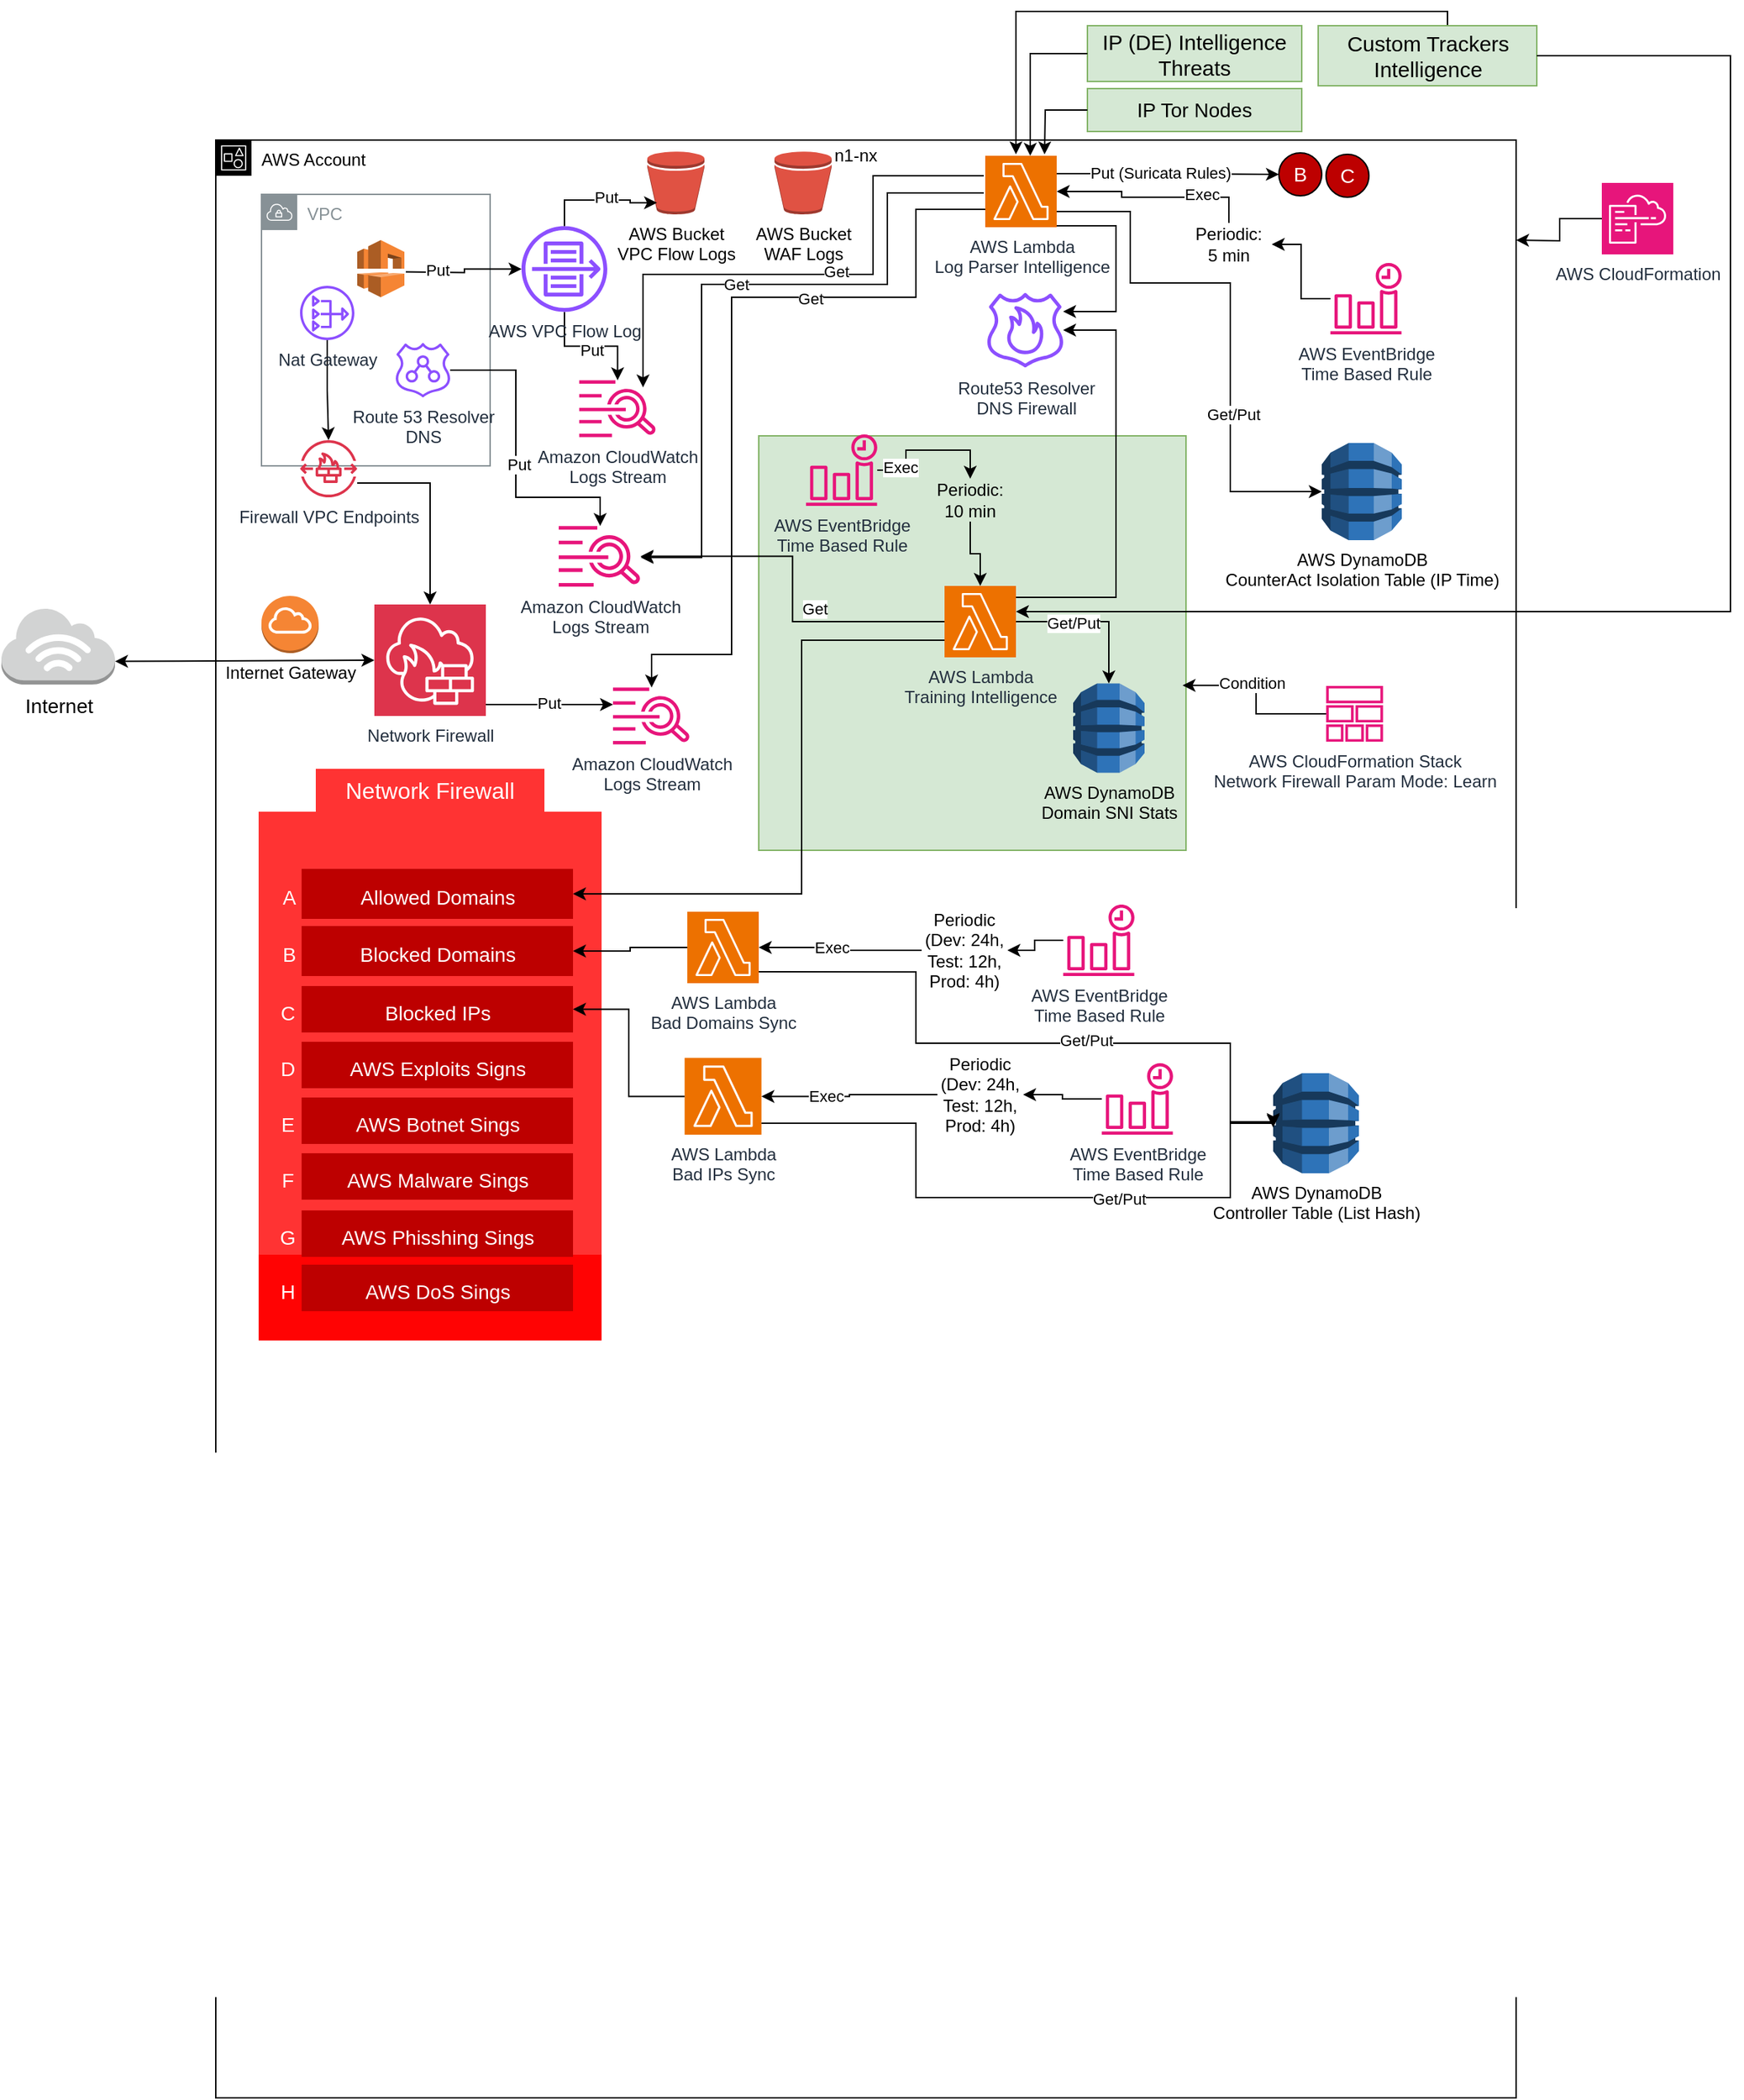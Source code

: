 <mxfile version="24.7.8">
  <diagram name="Page-1" id="6HQD0OLSuWzWYe-IWJHc">
    <mxGraphModel dx="2556" dy="2161" grid="1" gridSize="10" guides="1" tooltips="1" connect="1" arrows="1" fold="1" page="1" pageScale="1" pageWidth="827" pageHeight="1169" math="0" shadow="0">
      <root>
        <mxCell id="0" />
        <mxCell id="1" parent="0" />
        <mxCell id="Di92XDcg8B_xXchHNWxq-2" value="AWS Account" style="points=[[0,0],[0.25,0],[0.5,0],[0.75,0],[1,0],[1,0.25],[1,0.5],[1,0.75],[1,1],[0.75,1],[0.5,1],[0.25,1],[0,1],[0,0.75],[0,0.5],[0,0.25]];outlineConnect=0;html=1;whiteSpace=wrap;fontSize=12;fontStyle=0;container=1;pointerEvents=0;collapsible=0;recursiveResize=0;shape=mxgraph.aws4.group;grIcon=mxgraph.aws4.group_account;verticalAlign=top;align=left;spacingLeft=30;dashed=0;" parent="1" vertex="1">
          <mxGeometry x="190" y="-1021" width="910" height="1370" as="geometry" />
        </mxCell>
        <mxCell id="4gzgv2HzsN2DhYHuNUWu-76" value="" style="group" parent="Di92XDcg8B_xXchHNWxq-2" vertex="1" connectable="0">
          <mxGeometry x="30" y="440" width="240" height="400" as="geometry" />
        </mxCell>
        <mxCell id="Di92XDcg8B_xXchHNWxq-23" value="" style="group" parent="4gzgv2HzsN2DhYHuNUWu-76" vertex="1" connectable="0">
          <mxGeometry width="240" height="350" as="geometry" />
        </mxCell>
        <mxCell id="Di92XDcg8B_xXchHNWxq-7" value="" style="whiteSpace=wrap;html=1;direction=south;fillColor=#FF3333;strokeColor=none;movable=0;resizable=0;rotatable=0;deletable=0;editable=0;locked=1;connectable=0;" parent="Di92XDcg8B_xXchHNWxq-23" vertex="1">
          <mxGeometry y="30" width="240" height="320" as="geometry" />
        </mxCell>
        <mxCell id="Di92XDcg8B_xXchHNWxq-9" value="&lt;font style=&quot;font-size: 16px;&quot; color=&quot;#ffffff&quot;&gt;Network Firewall&lt;/font&gt;" style="rounded=0;whiteSpace=wrap;html=1;fillColor=#FF3333;strokeColor=none;" parent="Di92XDcg8B_xXchHNWxq-23" vertex="1">
          <mxGeometry x="40" width="160" height="30" as="geometry" />
        </mxCell>
        <mxCell id="Di92XDcg8B_xXchHNWxq-25" value="" style="group" parent="Di92XDcg8B_xXchHNWxq-23" vertex="1" connectable="0">
          <mxGeometry x="-10" y="110" width="230" height="35" as="geometry" />
        </mxCell>
        <mxCell id="Di92XDcg8B_xXchHNWxq-56" value="" style="group" parent="Di92XDcg8B_xXchHNWxq-25" vertex="1" connectable="0">
          <mxGeometry width="230.0" height="35" as="geometry" />
        </mxCell>
        <mxCell id="Di92XDcg8B_xXchHNWxq-26" value="" style="rounded=0;whiteSpace=wrap;html=1;fillColor=#BD0000;strokeColor=none;" parent="Di92XDcg8B_xXchHNWxq-56" vertex="1">
          <mxGeometry x="40.092" width="189.908" height="35" as="geometry" />
        </mxCell>
        <mxCell id="Di92XDcg8B_xXchHNWxq-27" value="&lt;font color=&quot;#ffffff&quot;&gt;&lt;span style=&quot;font-size: 14px;&quot;&gt;B&lt;/span&gt;&lt;/font&gt;" style="text;html=1;align=center;verticalAlign=middle;whiteSpace=wrap;rounded=0;" parent="Di92XDcg8B_xXchHNWxq-56" vertex="1">
          <mxGeometry y="5" width="63.303" height="30" as="geometry" />
        </mxCell>
        <mxCell id="Di92XDcg8B_xXchHNWxq-28" value="&lt;font color=&quot;#ffffff&quot; style=&quot;font-size: 14px;&quot;&gt;Blocked Domains&lt;/font&gt;" style="text;html=1;align=center;verticalAlign=middle;whiteSpace=wrap;rounded=0;" parent="Di92XDcg8B_xXchHNWxq-56" vertex="1">
          <mxGeometry x="50.642" y="5" width="168.807" height="30" as="geometry" />
        </mxCell>
        <mxCell id="Di92XDcg8B_xXchHNWxq-57" value="" style="group" parent="Di92XDcg8B_xXchHNWxq-23" vertex="1" connectable="0">
          <mxGeometry y="35" width="230.0" height="35" as="geometry" />
        </mxCell>
        <mxCell id="Di92XDcg8B_xXchHNWxq-58" value="" style="rounded=0;whiteSpace=wrap;html=1;fillColor=#BD0000;strokeColor=none;" parent="Di92XDcg8B_xXchHNWxq-57" vertex="1">
          <mxGeometry x="30.092" y="35" width="189.908" height="35" as="geometry" />
        </mxCell>
        <mxCell id="Di92XDcg8B_xXchHNWxq-59" value="&lt;font color=&quot;#ffffff&quot;&gt;&lt;span style=&quot;font-size: 14px;&quot;&gt;A&lt;/span&gt;&lt;/font&gt;" style="text;html=1;align=center;verticalAlign=middle;whiteSpace=wrap;rounded=0;" parent="Di92XDcg8B_xXchHNWxq-57" vertex="1">
          <mxGeometry x="-10" y="40" width="63.303" height="30" as="geometry" />
        </mxCell>
        <mxCell id="Di92XDcg8B_xXchHNWxq-60" value="&lt;font color=&quot;#ffffff&quot; style=&quot;font-size: 14px;&quot;&gt;Allowed Domains&lt;/font&gt;" style="text;html=1;align=center;verticalAlign=middle;whiteSpace=wrap;rounded=0;" parent="Di92XDcg8B_xXchHNWxq-57" vertex="1">
          <mxGeometry x="40.642" y="40" width="168.807" height="30" as="geometry" />
        </mxCell>
        <mxCell id="4gzgv2HzsN2DhYHuNUWu-43" value="" style="rounded=0;whiteSpace=wrap;html=1;strokeColor=none;fillColor=#FF0303;" parent="4gzgv2HzsN2DhYHuNUWu-76" vertex="1">
          <mxGeometry y="340" width="240" height="60" as="geometry" />
        </mxCell>
        <mxCell id="Di92XDcg8B_xXchHNWxq-125" value="" style="rounded=0;whiteSpace=wrap;html=1;fillColor=#d5e8d4;strokeColor=#82b366;" parent="Di92XDcg8B_xXchHNWxq-2" vertex="1">
          <mxGeometry x="380" y="207" width="299" height="290" as="geometry" />
        </mxCell>
        <mxCell id="Di92XDcg8B_xXchHNWxq-99" value="VPC" style="sketch=0;outlineConnect=0;gradientColor=none;html=1;whiteSpace=wrap;fontSize=12;fontStyle=0;shape=mxgraph.aws4.group;grIcon=mxgraph.aws4.group_vpc;strokeColor=#879196;fillColor=none;verticalAlign=top;align=left;spacingLeft=30;fontColor=#879196;dashed=0;" parent="Di92XDcg8B_xXchHNWxq-2" vertex="1">
          <mxGeometry x="32" y="38" width="160" height="190" as="geometry" />
        </mxCell>
        <mxCell id="Di92XDcg8B_xXchHNWxq-1" value="Network Firewall" style="sketch=0;points=[[0,0,0],[0.25,0,0],[0.5,0,0],[0.75,0,0],[1,0,0],[0,1,0],[0.25,1,0],[0.5,1,0],[0.75,1,0],[1,1,0],[0,0.25,0],[0,0.5,0],[0,0.75,0],[1,0.25,0],[1,0.5,0],[1,0.75,0]];outlineConnect=0;fontColor=#232F3E;fillColor=#DD344C;strokeColor=#ffffff;dashed=0;verticalLabelPosition=bottom;verticalAlign=top;align=center;html=1;fontSize=12;fontStyle=0;aspect=fixed;shape=mxgraph.aws4.resourceIcon;resIcon=mxgraph.aws4.network_firewall;" parent="Di92XDcg8B_xXchHNWxq-2" vertex="1">
          <mxGeometry x="111" y="325" width="78" height="78" as="geometry" />
        </mxCell>
        <mxCell id="Di92XDcg8B_xXchHNWxq-3" value="Amazon CloudWatch&lt;br&gt;Logs Stream" style="sketch=0;outlineConnect=0;fontColor=#232F3E;gradientColor=none;fillColor=#E7157B;strokeColor=none;dashed=0;verticalLabelPosition=bottom;verticalAlign=top;align=center;html=1;fontSize=12;fontStyle=0;aspect=fixed;pointerEvents=1;shape=mxgraph.aws4.cloudwatch_logs;" parent="Di92XDcg8B_xXchHNWxq-2" vertex="1">
          <mxGeometry x="278" y="383" width="53.79" height="40" as="geometry" />
        </mxCell>
        <mxCell id="Di92XDcg8B_xXchHNWxq-4" value="" style="endArrow=classic;html=1;rounded=0;exitX=1;exitY=1;exitDx=0;exitDy=0;exitPerimeter=0;" parent="Di92XDcg8B_xXchHNWxq-2" edge="1">
          <mxGeometry width="50" height="50" relative="1" as="geometry">
            <mxPoint x="189" y="395" as="sourcePoint" />
            <mxPoint x="278" y="395" as="targetPoint" />
            <Array as="points" />
          </mxGeometry>
        </mxCell>
        <mxCell id="Di92XDcg8B_xXchHNWxq-97" value="Put" style="edgeLabel;html=1;align=center;verticalAlign=middle;resizable=0;points=[];" parent="Di92XDcg8B_xXchHNWxq-4" vertex="1" connectable="0">
          <mxGeometry x="-0.022" y="1" relative="1" as="geometry">
            <mxPoint as="offset" />
          </mxGeometry>
        </mxCell>
        <mxCell id="Di92XDcg8B_xXchHNWxq-35" style="edgeStyle=orthogonalEdgeStyle;rounded=0;orthogonalLoop=1;jettySize=auto;html=1;entryX=1;entryY=0.5;entryDx=0;entryDy=0;" parent="Di92XDcg8B_xXchHNWxq-2" source="Di92XDcg8B_xXchHNWxq-13" target="Di92XDcg8B_xXchHNWxq-26" edge="1">
          <mxGeometry relative="1" as="geometry" />
        </mxCell>
        <mxCell id="Di92XDcg8B_xXchHNWxq-13" value="AWS Lambda&lt;br&gt;Bad Domains Sync" style="sketch=0;points=[[0,0,0],[0.25,0,0],[0.5,0,0],[0.75,0,0],[1,0,0],[0,1,0],[0.25,1,0],[0.5,1,0],[0.75,1,0],[1,1,0],[0,0.25,0],[0,0.5,0],[0,0.75,0],[1,0.25,0],[1,0.5,0],[1,0.75,0]];outlineConnect=0;fontColor=#232F3E;fillColor=#ED7100;strokeColor=#ffffff;dashed=0;verticalLabelPosition=bottom;verticalAlign=top;align=center;html=1;fontSize=12;fontStyle=0;aspect=fixed;shape=mxgraph.aws4.resourceIcon;resIcon=mxgraph.aws4.lambda;" parent="Di92XDcg8B_xXchHNWxq-2" vertex="1">
          <mxGeometry x="330" y="540" width="50" height="50" as="geometry" />
        </mxCell>
        <mxCell id="Di92XDcg8B_xXchHNWxq-16" style="edgeStyle=orthogonalEdgeStyle;rounded=0;orthogonalLoop=1;jettySize=auto;html=1;" parent="Di92XDcg8B_xXchHNWxq-2" source="4gzgv2HzsN2DhYHuNUWu-49" target="Di92XDcg8B_xXchHNWxq-13" edge="1">
          <mxGeometry relative="1" as="geometry" />
        </mxCell>
        <mxCell id="Di92XDcg8B_xXchHNWxq-94" value="Exec" style="edgeLabel;html=1;align=center;verticalAlign=middle;resizable=0;points=[];" parent="Di92XDcg8B_xXchHNWxq-16" vertex="1" connectable="0">
          <mxGeometry x="0.65" relative="1" as="geometry">
            <mxPoint x="30" as="offset" />
          </mxGeometry>
        </mxCell>
        <mxCell id="Di92XDcg8B_xXchHNWxq-15" value="AWS EventBridge&lt;br&gt;Time Based Rule" style="sketch=0;outlineConnect=0;fontColor=#232F3E;gradientColor=none;fillColor=#E7157B;strokeColor=none;dashed=0;verticalLabelPosition=bottom;verticalAlign=top;align=center;html=1;fontSize=12;fontStyle=0;aspect=fixed;pointerEvents=1;shape=mxgraph.aws4.event_time_based;" parent="Di92XDcg8B_xXchHNWxq-2" vertex="1">
          <mxGeometry x="593" y="535" width="50" height="50" as="geometry" />
        </mxCell>
        <mxCell id="Di92XDcg8B_xXchHNWxq-19" value="AWS Lambda&lt;br&gt;Bad IPs Sync" style="sketch=0;points=[[0,0,0],[0.25,0,0],[0.5,0,0],[0.75,0,0],[1,0,0],[0,1,0],[0.25,1,0],[0.5,1,0],[0.75,1,0],[1,1,0],[0,0.25,0],[0,0.5,0],[0,0.75,0],[1,0.25,0],[1,0.5,0],[1,0.75,0]];outlineConnect=0;fontColor=#232F3E;fillColor=#ED7100;strokeColor=#ffffff;dashed=0;verticalLabelPosition=bottom;verticalAlign=top;align=center;html=1;fontSize=12;fontStyle=0;aspect=fixed;shape=mxgraph.aws4.resourceIcon;resIcon=mxgraph.aws4.lambda;" parent="Di92XDcg8B_xXchHNWxq-2" vertex="1">
          <mxGeometry x="328.13" y="642.26" width="53.75" height="53.75" as="geometry" />
        </mxCell>
        <mxCell id="Di92XDcg8B_xXchHNWxq-20" style="edgeStyle=orthogonalEdgeStyle;rounded=0;orthogonalLoop=1;jettySize=auto;html=1;" parent="Di92XDcg8B_xXchHNWxq-2" source="4gzgv2HzsN2DhYHuNUWu-50" target="Di92XDcg8B_xXchHNWxq-19" edge="1">
          <mxGeometry relative="1" as="geometry" />
        </mxCell>
        <mxCell id="Di92XDcg8B_xXchHNWxq-21" value="AWS EventBridge&lt;br&gt;Time Based&amp;nbsp;&lt;span style=&quot;background-color: initial;&quot;&gt;Rule&lt;/span&gt;" style="sketch=0;outlineConnect=0;fontColor=#232F3E;gradientColor=none;fillColor=#E7157B;strokeColor=none;dashed=0;verticalLabelPosition=bottom;verticalAlign=top;align=center;html=1;fontSize=12;fontStyle=0;aspect=fixed;pointerEvents=1;shape=mxgraph.aws4.event_time_based;" parent="Di92XDcg8B_xXchHNWxq-2" vertex="1">
          <mxGeometry x="620" y="646.01" width="50" height="50" as="geometry" />
        </mxCell>
        <mxCell id="Di92XDcg8B_xXchHNWxq-40" value="Internet Gateway" style="outlineConnect=0;dashed=0;verticalLabelPosition=bottom;verticalAlign=top;align=center;html=1;shape=mxgraph.aws3.internet_gateway;fillColor=#F58534;gradientColor=none;" parent="Di92XDcg8B_xXchHNWxq-2" vertex="1">
          <mxGeometry x="32" y="319" width="40" height="40" as="geometry" />
        </mxCell>
        <mxCell id="Di92XDcg8B_xXchHNWxq-42" value="AWS DynamoDB&lt;br&gt;Domain SNI Stats" style="outlineConnect=0;dashed=0;verticalLabelPosition=bottom;verticalAlign=top;align=center;html=1;shape=mxgraph.aws3.dynamo_db;fillColor=#2E73B8;gradientColor=none;" parent="Di92XDcg8B_xXchHNWxq-2" vertex="1">
          <mxGeometry x="600" y="380.25" width="50" height="62.5" as="geometry" />
        </mxCell>
        <mxCell id="4gzgv2HzsN2DhYHuNUWu-19" style="edgeStyle=orthogonalEdgeStyle;rounded=0;orthogonalLoop=1;jettySize=auto;html=1;" parent="Di92XDcg8B_xXchHNWxq-2" source="Di92XDcg8B_xXchHNWxq-43" target="4gzgv2HzsN2DhYHuNUWu-9" edge="1">
          <mxGeometry relative="1" as="geometry" />
        </mxCell>
        <mxCell id="4gzgv2HzsN2DhYHuNUWu-20" value="Get" style="edgeLabel;html=1;align=center;verticalAlign=middle;resizable=0;points=[];" parent="4gzgv2HzsN2DhYHuNUWu-19" vertex="1" connectable="0">
          <mxGeometry x="0.353" y="-1" relative="1" as="geometry">
            <mxPoint x="38" y="37" as="offset" />
          </mxGeometry>
        </mxCell>
        <mxCell id="4gzgv2HzsN2DhYHuNUWu-48" style="edgeStyle=orthogonalEdgeStyle;rounded=0;orthogonalLoop=1;jettySize=auto;html=1;entryX=1;entryY=0.5;entryDx=0;entryDy=0;" parent="Di92XDcg8B_xXchHNWxq-2" source="Di92XDcg8B_xXchHNWxq-43" target="Di92XDcg8B_xXchHNWxq-58" edge="1">
          <mxGeometry relative="1" as="geometry">
            <Array as="points">
              <mxPoint x="410" y="350" />
              <mxPoint x="410" y="528" />
            </Array>
          </mxGeometry>
        </mxCell>
        <mxCell id="4gzgv2HzsN2DhYHuNUWu-82" style="edgeStyle=orthogonalEdgeStyle;rounded=0;orthogonalLoop=1;jettySize=auto;html=1;" parent="Di92XDcg8B_xXchHNWxq-2" source="Di92XDcg8B_xXchHNWxq-43" target="4gzgv2HzsN2DhYHuNUWu-77" edge="1">
          <mxGeometry relative="1" as="geometry">
            <Array as="points">
              <mxPoint x="630" y="320" />
              <mxPoint x="630" y="133" />
            </Array>
          </mxGeometry>
        </mxCell>
        <mxCell id="Di92XDcg8B_xXchHNWxq-43" value="AWS Lambda&lt;br&gt;Training Intelligence" style="sketch=0;points=[[0,0,0],[0.25,0,0],[0.5,0,0],[0.75,0,0],[1,0,0],[0,1,0],[0.25,1,0],[0.5,1,0],[0.75,1,0],[1,1,0],[0,0.25,0],[0,0.5,0],[0,0.75,0],[1,0.25,0],[1,0.5,0],[1,0.75,0]];outlineConnect=0;fontColor=#232F3E;fillColor=#ED7100;strokeColor=#ffffff;dashed=0;verticalLabelPosition=bottom;verticalAlign=top;align=center;html=1;fontSize=12;fontStyle=0;aspect=fixed;shape=mxgraph.aws4.resourceIcon;resIcon=mxgraph.aws4.lambda;" parent="Di92XDcg8B_xXchHNWxq-2" vertex="1">
          <mxGeometry x="510" y="312" width="50" height="50" as="geometry" />
        </mxCell>
        <mxCell id="Di92XDcg8B_xXchHNWxq-62" value="AWS EventBridge&lt;br&gt;Time Based Rule" style="sketch=0;outlineConnect=0;fontColor=#232F3E;gradientColor=none;fillColor=#E7157B;strokeColor=none;dashed=0;verticalLabelPosition=bottom;verticalAlign=top;align=center;html=1;fontSize=12;fontStyle=0;aspect=fixed;pointerEvents=1;shape=mxgraph.aws4.event_time_based;" parent="Di92XDcg8B_xXchHNWxq-2" vertex="1">
          <mxGeometry x="413" y="206" width="50" height="50" as="geometry" />
        </mxCell>
        <mxCell id="Di92XDcg8B_xXchHNWxq-63" style="edgeStyle=orthogonalEdgeStyle;rounded=0;orthogonalLoop=1;jettySize=auto;html=1;entryX=0.5;entryY=0;entryDx=0;entryDy=0;entryPerimeter=0;" parent="Di92XDcg8B_xXchHNWxq-2" source="Di92XDcg8B_xXchHNWxq-67" target="Di92XDcg8B_xXchHNWxq-43" edge="1">
          <mxGeometry relative="1" as="geometry" />
        </mxCell>
        <mxCell id="Di92XDcg8B_xXchHNWxq-79" value="AWS DynamoDB&lt;br&gt;Controller Table (List Hash)" style="outlineConnect=0;dashed=0;verticalLabelPosition=bottom;verticalAlign=top;align=center;html=1;shape=mxgraph.aws3.dynamo_db;fillColor=#2E73B8;gradientColor=none;" parent="Di92XDcg8B_xXchHNWxq-2" vertex="1">
          <mxGeometry x="740" y="653" width="60" height="70" as="geometry" />
        </mxCell>
        <mxCell id="Di92XDcg8B_xXchHNWxq-81" style="edgeStyle=orthogonalEdgeStyle;rounded=0;orthogonalLoop=1;jettySize=auto;html=1;entryX=0;entryY=0.5;entryDx=0;entryDy=0;entryPerimeter=0;" parent="Di92XDcg8B_xXchHNWxq-2" edge="1">
          <mxGeometry relative="1" as="geometry">
            <Array as="points">
              <mxPoint x="490" y="582" />
              <mxPoint x="490" y="632" />
              <mxPoint x="710" y="632" />
              <mxPoint x="710" y="687" />
            </Array>
            <mxPoint x="380" y="582.059" as="sourcePoint" />
            <mxPoint x="740" y="690.0" as="targetPoint" />
          </mxGeometry>
        </mxCell>
        <mxCell id="Di92XDcg8B_xXchHNWxq-89" value="Get/Put" style="edgeLabel;html=1;align=center;verticalAlign=middle;resizable=0;points=[];" parent="Di92XDcg8B_xXchHNWxq-81" vertex="1" connectable="0">
          <mxGeometry x="0.193" y="2" relative="1" as="geometry">
            <mxPoint as="offset" />
          </mxGeometry>
        </mxCell>
        <mxCell id="Di92XDcg8B_xXchHNWxq-82" style="edgeStyle=orthogonalEdgeStyle;rounded=0;orthogonalLoop=1;jettySize=auto;html=1;entryX=0;entryY=0.5;entryDx=0;entryDy=0;entryPerimeter=0;" parent="Di92XDcg8B_xXchHNWxq-2" edge="1">
          <mxGeometry relative="1" as="geometry">
            <Array as="points">
              <mxPoint x="490" y="688" />
              <mxPoint x="490" y="740" />
              <mxPoint x="710" y="740" />
              <mxPoint x="710" y="688" />
              <mxPoint x="740" y="688" />
            </Array>
            <mxPoint x="381.88" y="688" as="sourcePoint" />
            <mxPoint x="740" y="691.0" as="targetPoint" />
          </mxGeometry>
        </mxCell>
        <mxCell id="Di92XDcg8B_xXchHNWxq-90" value="Get/Put" style="edgeLabel;html=1;align=center;verticalAlign=middle;resizable=0;points=[];" parent="Di92XDcg8B_xXchHNWxq-82" vertex="1" connectable="0">
          <mxGeometry x="0.297" y="-1" relative="1" as="geometry">
            <mxPoint as="offset" />
          </mxGeometry>
        </mxCell>
        <mxCell id="Di92XDcg8B_xXchHNWxq-101" style="edgeStyle=orthogonalEdgeStyle;rounded=0;orthogonalLoop=1;jettySize=auto;html=1;" parent="Di92XDcg8B_xXchHNWxq-2" source="Di92XDcg8B_xXchHNWxq-84" target="Di92XDcg8B_xXchHNWxq-100" edge="1">
          <mxGeometry relative="1" as="geometry" />
        </mxCell>
        <mxCell id="EM7N19UXGTwVtM0NASBR-10" value="Put" style="edgeLabel;html=1;align=center;verticalAlign=middle;resizable=0;points=[];" parent="Di92XDcg8B_xXchHNWxq-101" vertex="1" connectable="0">
          <mxGeometry x="-0.002" y="-3" relative="1" as="geometry">
            <mxPoint as="offset" />
          </mxGeometry>
        </mxCell>
        <mxCell id="Di92XDcg8B_xXchHNWxq-84" value="AWS VPC Flow Log" style="sketch=0;outlineConnect=0;fontColor=#232F3E;gradientColor=none;fillColor=#8C4FFF;strokeColor=none;dashed=0;verticalLabelPosition=bottom;verticalAlign=top;align=center;html=1;fontSize=12;fontStyle=0;aspect=fixed;pointerEvents=1;shape=mxgraph.aws4.flow_logs;" parent="Di92XDcg8B_xXchHNWxq-2" vertex="1">
          <mxGeometry x="214" y="60.25" width="60" height="60" as="geometry" />
        </mxCell>
        <mxCell id="Di92XDcg8B_xXchHNWxq-86" style="edgeStyle=orthogonalEdgeStyle;rounded=0;orthogonalLoop=1;jettySize=auto;html=1;" parent="Di92XDcg8B_xXchHNWxq-2" target="Di92XDcg8B_xXchHNWxq-84" edge="1">
          <mxGeometry relative="1" as="geometry">
            <mxPoint x="133" y="92.235" as="sourcePoint" />
          </mxGeometry>
        </mxCell>
        <mxCell id="Di92XDcg8B_xXchHNWxq-98" value="Put" style="edgeLabel;html=1;align=center;verticalAlign=middle;resizable=0;points=[];" parent="Di92XDcg8B_xXchHNWxq-86" vertex="1" connectable="0">
          <mxGeometry x="-0.489" y="2" relative="1" as="geometry">
            <mxPoint as="offset" />
          </mxGeometry>
        </mxCell>
        <mxCell id="Di92XDcg8B_xXchHNWxq-100" value="Amazon CloudWatch&lt;br&gt;Logs Stream" style="sketch=0;outlineConnect=0;fontColor=#232F3E;gradientColor=none;fillColor=#E7157B;strokeColor=none;dashed=0;verticalLabelPosition=bottom;verticalAlign=top;align=center;html=1;fontSize=12;fontStyle=0;aspect=fixed;pointerEvents=1;shape=mxgraph.aws4.cloudwatch_logs;" parent="Di92XDcg8B_xXchHNWxq-2" vertex="1">
          <mxGeometry x="254.34" y="168" width="53.79" height="40" as="geometry" />
        </mxCell>
        <mxCell id="4gzgv2HzsN2DhYHuNUWu-67" style="edgeStyle=orthogonalEdgeStyle;rounded=0;orthogonalLoop=1;jettySize=auto;html=1;entryX=1;entryY=0.5;entryDx=0;entryDy=0;" parent="Di92XDcg8B_xXchHNWxq-2" source="Di92XDcg8B_xXchHNWxq-102" target="Di92XDcg8B_xXchHNWxq-106" edge="1">
          <mxGeometry relative="1" as="geometry" />
        </mxCell>
        <mxCell id="Di92XDcg8B_xXchHNWxq-102" value="AWS EventBridge&lt;br&gt;Time Based Rule" style="sketch=0;outlineConnect=0;fontColor=#232F3E;gradientColor=none;fillColor=#E7157B;strokeColor=none;dashed=0;verticalLabelPosition=bottom;verticalAlign=top;align=center;html=1;fontSize=12;fontStyle=0;aspect=fixed;pointerEvents=1;shape=mxgraph.aws4.event_time_based;" parent="Di92XDcg8B_xXchHNWxq-2" vertex="1">
          <mxGeometry x="780" y="86" width="50" height="50" as="geometry" />
        </mxCell>
        <mxCell id="Di92XDcg8B_xXchHNWxq-115" value="&lt;font color=&quot;#ffffff&quot; style=&quot;font-size: 14px;&quot;&gt;B&lt;/font&gt;" style="ellipse;whiteSpace=wrap;html=1;aspect=fixed;fillColor=#BD0000;" parent="Di92XDcg8B_xXchHNWxq-2" vertex="1">
          <mxGeometry x="744" y="9" width="30" height="30" as="geometry" />
        </mxCell>
        <mxCell id="Di92XDcg8B_xXchHNWxq-119" style="edgeStyle=orthogonalEdgeStyle;rounded=0;orthogonalLoop=1;jettySize=auto;html=1;entryX=0.5;entryY=0;entryDx=0;entryDy=0;entryPerimeter=0;" parent="Di92XDcg8B_xXchHNWxq-2" source="Di92XDcg8B_xXchHNWxq-43" target="Di92XDcg8B_xXchHNWxq-42" edge="1">
          <mxGeometry relative="1" as="geometry" />
        </mxCell>
        <mxCell id="Di92XDcg8B_xXchHNWxq-120" value="Get/Put" style="edgeLabel;html=1;align=center;verticalAlign=middle;resizable=0;points=[];" parent="Di92XDcg8B_xXchHNWxq-119" vertex="1" connectable="0">
          <mxGeometry x="-0.264" y="-1" relative="1" as="geometry">
            <mxPoint as="offset" />
          </mxGeometry>
        </mxCell>
        <mxCell id="Di92XDcg8B_xXchHNWxq-126" value="AWS CloudFormation Stack&lt;br&gt;Network Firewall Param Mode: Learn" style="sketch=0;outlineConnect=0;fontColor=#232F3E;gradientColor=none;fillColor=#E7157B;strokeColor=none;dashed=0;verticalLabelPosition=bottom;verticalAlign=top;align=center;html=1;fontSize=12;fontStyle=0;aspect=fixed;pointerEvents=1;shape=mxgraph.aws4.stack;" parent="Di92XDcg8B_xXchHNWxq-2" vertex="1">
          <mxGeometry x="776.97" y="382" width="40.03" height="39" as="geometry" />
        </mxCell>
        <mxCell id="Di92XDcg8B_xXchHNWxq-127" style="edgeStyle=orthogonalEdgeStyle;rounded=0;orthogonalLoop=1;jettySize=auto;html=1;entryX=0.992;entryY=0.602;entryDx=0;entryDy=0;entryPerimeter=0;" parent="Di92XDcg8B_xXchHNWxq-2" source="Di92XDcg8B_xXchHNWxq-126" target="Di92XDcg8B_xXchHNWxq-125" edge="1">
          <mxGeometry relative="1" as="geometry" />
        </mxCell>
        <mxCell id="Di92XDcg8B_xXchHNWxq-128" value="Condition" style="edgeLabel;html=1;align=center;verticalAlign=middle;resizable=0;points=[];" parent="Di92XDcg8B_xXchHNWxq-127" vertex="1" connectable="0">
          <mxGeometry x="0.314" y="-2" relative="1" as="geometry">
            <mxPoint x="7" as="offset" />
          </mxGeometry>
        </mxCell>
        <mxCell id="EM7N19UXGTwVtM0NASBR-11" value="AWS Bucket&lt;br&gt;VPC Flow Logs" style="outlineConnect=0;dashed=0;verticalLabelPosition=bottom;verticalAlign=top;align=center;html=1;shape=mxgraph.aws3.bucket;fillColor=#E05243;gradientColor=none;" parent="Di92XDcg8B_xXchHNWxq-2" vertex="1">
          <mxGeometry x="302" y="8" width="40" height="44" as="geometry" />
        </mxCell>
        <mxCell id="EM7N19UXGTwVtM0NASBR-12" style="edgeStyle=orthogonalEdgeStyle;rounded=0;orthogonalLoop=1;jettySize=auto;html=1;entryX=0.17;entryY=0.93;entryDx=0;entryDy=0;entryPerimeter=0;" parent="Di92XDcg8B_xXchHNWxq-2" source="Di92XDcg8B_xXchHNWxq-84" edge="1">
          <mxGeometry relative="1" as="geometry">
            <mxPoint x="244" y="52.25" as="sourcePoint" />
            <mxPoint x="308.8" y="43.92" as="targetPoint" />
            <Array as="points">
              <mxPoint x="244" y="42" />
              <mxPoint x="290" y="42" />
              <mxPoint x="290" y="44" />
            </Array>
          </mxGeometry>
        </mxCell>
        <mxCell id="EM7N19UXGTwVtM0NASBR-13" value="Put" style="edgeLabel;html=1;align=center;verticalAlign=middle;resizable=0;points=[];" parent="EM7N19UXGTwVtM0NASBR-12" vertex="1" connectable="0">
          <mxGeometry x="0.113" y="2" relative="1" as="geometry">
            <mxPoint x="-1" as="offset" />
          </mxGeometry>
        </mxCell>
        <mxCell id="Bm7_gl82lFzF6UE-jLPe-11" value="AWS DynamoDB&lt;br&gt;CounterAct Isolation Table (IP Time)" style="outlineConnect=0;dashed=0;verticalLabelPosition=bottom;verticalAlign=top;align=center;html=1;shape=mxgraph.aws3.dynamo_db;fillColor=#2E73B8;gradientColor=none;" parent="Di92XDcg8B_xXchHNWxq-2" vertex="1">
          <mxGeometry x="774" y="212" width="56" height="68" as="geometry" />
        </mxCell>
        <mxCell id="Bm7_gl82lFzF6UE-jLPe-19" value="n1-nx" style="text;html=1;align=center;verticalAlign=middle;whiteSpace=wrap;rounded=0;" parent="Di92XDcg8B_xXchHNWxq-2" vertex="1">
          <mxGeometry x="418" y="-4" width="60" height="30" as="geometry" />
        </mxCell>
        <mxCell id="4gzgv2HzsN2DhYHuNUWu-3" style="edgeStyle=orthogonalEdgeStyle;rounded=0;orthogonalLoop=1;jettySize=auto;html=1;" parent="Di92XDcg8B_xXchHNWxq-2" source="Bm7_gl82lFzF6UE-jLPe-20" target="4gzgv2HzsN2DhYHuNUWu-1" edge="1">
          <mxGeometry relative="1" as="geometry" />
        </mxCell>
        <mxCell id="Bm7_gl82lFzF6UE-jLPe-20" value="Nat Gateway" style="sketch=0;outlineConnect=0;fontColor=#232F3E;gradientColor=none;fillColor=#8C4FFF;strokeColor=none;dashed=0;verticalLabelPosition=bottom;verticalAlign=top;align=center;html=1;fontSize=12;fontStyle=0;aspect=fixed;pointerEvents=1;shape=mxgraph.aws4.nat_gateway;" parent="Di92XDcg8B_xXchHNWxq-2" vertex="1">
          <mxGeometry x="59" y="102" width="38" height="38" as="geometry" />
        </mxCell>
        <mxCell id="4gzgv2HzsN2DhYHuNUWu-2" style="edgeStyle=orthogonalEdgeStyle;rounded=0;orthogonalLoop=1;jettySize=auto;html=1;" parent="Di92XDcg8B_xXchHNWxq-2" source="4gzgv2HzsN2DhYHuNUWu-1" target="Di92XDcg8B_xXchHNWxq-1" edge="1">
          <mxGeometry relative="1" as="geometry">
            <Array as="points">
              <mxPoint x="150" y="240" />
            </Array>
          </mxGeometry>
        </mxCell>
        <mxCell id="4gzgv2HzsN2DhYHuNUWu-1" value="Firewall VPC Endpoints" style="sketch=0;outlineConnect=0;fontColor=#232F3E;gradientColor=none;fillColor=#DD344C;strokeColor=none;dashed=0;verticalLabelPosition=bottom;verticalAlign=top;align=center;html=1;fontSize=12;fontStyle=0;aspect=fixed;pointerEvents=1;shape=mxgraph.aws4.network_firewall_endpoints;" parent="Di92XDcg8B_xXchHNWxq-2" vertex="1">
          <mxGeometry x="59" y="210" width="40" height="40" as="geometry" />
        </mxCell>
        <mxCell id="4gzgv2HzsN2DhYHuNUWu-9" value="Amazon CloudWatch&lt;br&gt;Logs Stream" style="sketch=0;outlineConnect=0;fontColor=#232F3E;gradientColor=none;fillColor=#E7157B;strokeColor=none;dashed=0;verticalLabelPosition=bottom;verticalAlign=top;align=center;html=1;fontSize=12;fontStyle=0;aspect=fixed;pointerEvents=1;shape=mxgraph.aws4.cloudwatch_logs;" parent="Di92XDcg8B_xXchHNWxq-2" vertex="1">
          <mxGeometry x="240" y="270" width="57.28" height="42.58" as="geometry" />
        </mxCell>
        <mxCell id="4gzgv2HzsN2DhYHuNUWu-14" style="edgeStyle=orthogonalEdgeStyle;rounded=0;orthogonalLoop=1;jettySize=auto;html=1;" parent="Di92XDcg8B_xXchHNWxq-2" source="4gzgv2HzsN2DhYHuNUWu-10" target="4gzgv2HzsN2DhYHuNUWu-9" edge="1">
          <mxGeometry relative="1" as="geometry">
            <Array as="points">
              <mxPoint x="210" y="161" />
              <mxPoint x="210" y="250" />
              <mxPoint x="269" y="250" />
            </Array>
          </mxGeometry>
        </mxCell>
        <mxCell id="4gzgv2HzsN2DhYHuNUWu-15" value="Put" style="edgeLabel;html=1;align=center;verticalAlign=middle;resizable=0;points=[];" parent="4gzgv2HzsN2DhYHuNUWu-14" vertex="1" connectable="0">
          <mxGeometry x="0.043" y="2" relative="1" as="geometry">
            <mxPoint as="offset" />
          </mxGeometry>
        </mxCell>
        <mxCell id="4gzgv2HzsN2DhYHuNUWu-10" value="Route 53 Resolver&lt;br&gt;DNS" style="sketch=0;outlineConnect=0;fontColor=#232F3E;gradientColor=none;fillColor=#8C4FFF;strokeColor=none;dashed=0;verticalLabelPosition=bottom;verticalAlign=top;align=center;html=1;fontSize=12;fontStyle=0;aspect=fixed;pointerEvents=1;shape=mxgraph.aws4.route_53_resolver;" parent="Di92XDcg8B_xXchHNWxq-2" vertex="1">
          <mxGeometry x="126" y="142" width="38" height="38" as="geometry" />
        </mxCell>
        <mxCell id="4gzgv2HzsN2DhYHuNUWu-18" value="" style="outlineConnect=0;dashed=0;verticalLabelPosition=bottom;verticalAlign=top;align=center;html=1;shape=mxgraph.aws3.vpc;fillColor=#F58534;gradientColor=none;" parent="Di92XDcg8B_xXchHNWxq-2" vertex="1">
          <mxGeometry x="99" y="70" width="33" height="40" as="geometry" />
        </mxCell>
        <mxCell id="4gzgv2HzsN2DhYHuNUWu-55" value="" style="edgeStyle=orthogonalEdgeStyle;rounded=0;orthogonalLoop=1;jettySize=auto;html=1;" parent="Di92XDcg8B_xXchHNWxq-2" source="Di92XDcg8B_xXchHNWxq-15" target="4gzgv2HzsN2DhYHuNUWu-49" edge="1">
          <mxGeometry relative="1" as="geometry">
            <mxPoint x="740" y="450" as="sourcePoint" />
            <mxPoint x="570" y="455" as="targetPoint" />
          </mxGeometry>
        </mxCell>
        <mxCell id="4gzgv2HzsN2DhYHuNUWu-49" value="Periodic (Dev: 24h, Test: 12h, Prod: 4h)" style="text;html=1;align=center;verticalAlign=middle;whiteSpace=wrap;rounded=0;" parent="Di92XDcg8B_xXchHNWxq-2" vertex="1">
          <mxGeometry x="494" y="552" width="60" height="30" as="geometry" />
        </mxCell>
        <mxCell id="4gzgv2HzsN2DhYHuNUWu-58" value="" style="edgeStyle=orthogonalEdgeStyle;rounded=0;orthogonalLoop=1;jettySize=auto;html=1;" parent="Di92XDcg8B_xXchHNWxq-2" source="Di92XDcg8B_xXchHNWxq-21" target="4gzgv2HzsN2DhYHuNUWu-50" edge="1">
          <mxGeometry relative="1" as="geometry">
            <mxPoint x="740" y="553" as="sourcePoint" />
            <mxPoint x="572" y="559" as="targetPoint" />
          </mxGeometry>
        </mxCell>
        <mxCell id="4gzgv2HzsN2DhYHuNUWu-59" value="Exec" style="edgeLabel;html=1;align=center;verticalAlign=middle;resizable=0;points=[];" parent="4gzgv2HzsN2DhYHuNUWu-58" vertex="1" connectable="0">
          <mxGeometry x="-0.507" y="-2" relative="1" as="geometry">
            <mxPoint x="-179" as="offset" />
          </mxGeometry>
        </mxCell>
        <mxCell id="4gzgv2HzsN2DhYHuNUWu-50" value="Periodic (Dev: 24h, Test: 12h, Prod: 4h)" style="text;html=1;align=center;verticalAlign=middle;whiteSpace=wrap;rounded=0;" parent="Di92XDcg8B_xXchHNWxq-2" vertex="1">
          <mxGeometry x="505" y="653" width="60" height="30" as="geometry" />
        </mxCell>
        <mxCell id="Di92XDcg8B_xXchHNWxq-106" value="Periodic: &lt;br&gt;5 min" style="text;html=1;align=center;verticalAlign=middle;whiteSpace=wrap;rounded=0;" parent="Di92XDcg8B_xXchHNWxq-2" vertex="1">
          <mxGeometry x="679" y="58" width="60" height="30" as="geometry" />
        </mxCell>
        <mxCell id="4gzgv2HzsN2DhYHuNUWu-77" value="Route53 Resolver&lt;br&gt;DNS Firewall" style="sketch=0;outlineConnect=0;fontColor=#232F3E;gradientColor=none;fillColor=#8C4FFF;strokeColor=none;dashed=0;verticalLabelPosition=bottom;verticalAlign=top;align=center;html=1;fontSize=12;fontStyle=0;aspect=fixed;pointerEvents=1;shape=mxgraph.aws4.route_53_resolver_dns_firewall;" parent="Di92XDcg8B_xXchHNWxq-2" vertex="1">
          <mxGeometry x="540" y="106.5" width="53" height="53" as="geometry" />
        </mxCell>
        <mxCell id="4gzgv2HzsN2DhYHuNUWu-78" value="" style="edgeStyle=orthogonalEdgeStyle;rounded=0;orthogonalLoop=1;jettySize=auto;html=1;entryX=0.5;entryY=0;entryDx=0;entryDy=0;entryPerimeter=0;" parent="Di92XDcg8B_xXchHNWxq-2" source="Di92XDcg8B_xXchHNWxq-62" target="Di92XDcg8B_xXchHNWxq-67" edge="1">
          <mxGeometry relative="1" as="geometry">
            <mxPoint x="672" y="133" as="sourcePoint" />
            <mxPoint x="725" y="202" as="targetPoint" />
          </mxGeometry>
        </mxCell>
        <mxCell id="4gzgv2HzsN2DhYHuNUWu-79" value="Exec" style="edgeLabel;html=1;align=center;verticalAlign=middle;resizable=0;points=[];" parent="4gzgv2HzsN2DhYHuNUWu-78" vertex="1" connectable="0">
          <mxGeometry x="-0.673" y="2" relative="1" as="geometry">
            <mxPoint as="offset" />
          </mxGeometry>
        </mxCell>
        <mxCell id="Di92XDcg8B_xXchHNWxq-67" value="Periodic:&lt;br&gt;10 min" style="text;html=1;align=center;verticalAlign=middle;whiteSpace=wrap;rounded=0;" parent="Di92XDcg8B_xXchHNWxq-2" vertex="1">
          <mxGeometry x="498" y="237" width="60" height="30" as="geometry" />
        </mxCell>
        <mxCell id="Di92XDcg8B_xXchHNWxq-38" value="&lt;font style=&quot;font-size: 14px;&quot;&gt;Internet&lt;/font&gt;" style="outlineConnect=0;dashed=0;verticalLabelPosition=bottom;verticalAlign=top;align=center;html=1;shape=mxgraph.aws3.internet_3;fillColor=#D2D3D3;gradientColor=none;" parent="1" vertex="1">
          <mxGeometry x="40" y="-694" width="79.5" height="54" as="geometry" />
        </mxCell>
        <mxCell id="Di92XDcg8B_xXchHNWxq-39" value="" style="endArrow=classic;startArrow=classic;html=1;rounded=0;exitX=1;exitY=0.7;exitDx=0;exitDy=0;exitPerimeter=0;entryX=0;entryY=0.5;entryDx=0;entryDy=0;entryPerimeter=0;" parent="1" source="Di92XDcg8B_xXchHNWxq-38" target="Di92XDcg8B_xXchHNWxq-1" edge="1">
          <mxGeometry width="50" height="50" relative="1" as="geometry">
            <mxPoint x="250" y="-421" as="sourcePoint" />
            <mxPoint x="300" y="-471" as="targetPoint" />
          </mxGeometry>
        </mxCell>
        <mxCell id="Di92XDcg8B_xXchHNWxq-55" value="" style="group" parent="1" vertex="1" connectable="0">
          <mxGeometry x="210" y="-429" width="230.0" height="32.5" as="geometry" />
        </mxCell>
        <mxCell id="Di92XDcg8B_xXchHNWxq-30" value="" style="rounded=0;whiteSpace=wrap;html=1;fillColor=#BD0000;strokeColor=none;" parent="Di92XDcg8B_xXchHNWxq-55" vertex="1">
          <mxGeometry x="40.092" width="189.908" height="32.5" as="geometry" />
        </mxCell>
        <mxCell id="Di92XDcg8B_xXchHNWxq-31" value="&lt;font color=&quot;#ffffff&quot;&gt;&lt;span style=&quot;font-size: 14px;&quot;&gt;C&lt;/span&gt;&lt;/font&gt;" style="text;html=1;align=center;verticalAlign=middle;whiteSpace=wrap;rounded=0;" parent="Di92XDcg8B_xXchHNWxq-55" vertex="1">
          <mxGeometry x="-1" y="4.643" width="63.303" height="27.857" as="geometry" />
        </mxCell>
        <mxCell id="Di92XDcg8B_xXchHNWxq-32" value="&lt;font color=&quot;#ffffff&quot; style=&quot;font-size: 14px;&quot;&gt;Blocked IPs&lt;/font&gt;" style="text;html=1;align=center;verticalAlign=middle;whiteSpace=wrap;rounded=0;" parent="Di92XDcg8B_xXchHNWxq-55" vertex="1">
          <mxGeometry x="50.642" y="4.643" width="168.807" height="27.857" as="geometry" />
        </mxCell>
        <mxCell id="Di92XDcg8B_xXchHNWxq-37" style="edgeStyle=orthogonalEdgeStyle;rounded=0;orthogonalLoop=1;jettySize=auto;html=1;entryX=1;entryY=0.5;entryDx=0;entryDy=0;" parent="1" source="Di92XDcg8B_xXchHNWxq-19" target="Di92XDcg8B_xXchHNWxq-30" edge="1">
          <mxGeometry relative="1" as="geometry" />
        </mxCell>
        <mxCell id="Di92XDcg8B_xXchHNWxq-109" style="edgeStyle=orthogonalEdgeStyle;rounded=0;orthogonalLoop=1;jettySize=auto;html=1;" parent="1" edge="1">
          <mxGeometry relative="1" as="geometry">
            <Array as="points">
              <mxPoint x="650" y="-996" />
              <mxPoint x="650" y="-927" />
              <mxPoint x="489" y="-927" />
            </Array>
            <mxPoint x="727.5" y="-996.0" as="sourcePoint" />
            <mxPoint x="489" y="-847.928" as="targetPoint" />
          </mxGeometry>
        </mxCell>
        <mxCell id="Di92XDcg8B_xXchHNWxq-110" value="Get" style="edgeLabel;html=1;align=center;verticalAlign=middle;resizable=0;points=[];" parent="Di92XDcg8B_xXchHNWxq-109" vertex="1" connectable="0">
          <mxGeometry x="-0.105" y="-2" relative="1" as="geometry">
            <mxPoint as="offset" />
          </mxGeometry>
        </mxCell>
        <mxCell id="Di92XDcg8B_xXchHNWxq-111" style="edgeStyle=orthogonalEdgeStyle;rounded=0;orthogonalLoop=1;jettySize=auto;html=1;exitX=0;exitY=0.75;exitDx=0;exitDy=0;exitPerimeter=0;" parent="1" target="Di92XDcg8B_xXchHNWxq-3" edge="1">
          <mxGeometry relative="1" as="geometry">
            <mxPoint x="737.5" y="-972.5" as="sourcePoint" />
            <mxPoint x="504.941" y="-678.928" as="targetPoint" />
            <Array as="points">
              <mxPoint x="680" y="-973" />
              <mxPoint x="680" y="-911" />
              <mxPoint x="551" y="-911" />
              <mxPoint x="551" y="-661" />
              <mxPoint x="495" y="-661" />
            </Array>
          </mxGeometry>
        </mxCell>
        <mxCell id="Di92XDcg8B_xXchHNWxq-112" value="Get" style="edgeLabel;html=1;align=center;verticalAlign=middle;resizable=0;points=[];" parent="Di92XDcg8B_xXchHNWxq-111" vertex="1" connectable="0">
          <mxGeometry x="-0.33" y="1" relative="1" as="geometry">
            <mxPoint as="offset" />
          </mxGeometry>
        </mxCell>
        <mxCell id="Bm7_gl82lFzF6UE-jLPe-14" style="edgeStyle=orthogonalEdgeStyle;rounded=0;orthogonalLoop=1;jettySize=auto;html=1;entryX=0;entryY=0.5;entryDx=0;entryDy=0;exitX=1;exitY=0.25;exitDx=0;exitDy=0;exitPerimeter=0;" parent="1" source="Di92XDcg8B_xXchHNWxq-103" target="Di92XDcg8B_xXchHNWxq-115" edge="1">
          <mxGeometry relative="1" as="geometry" />
        </mxCell>
        <mxCell id="Bm7_gl82lFzF6UE-jLPe-15" value="Put (Suricata Rules)" style="edgeLabel;html=1;align=center;verticalAlign=middle;resizable=0;points=[];" parent="Bm7_gl82lFzF6UE-jLPe-14" vertex="1" connectable="0">
          <mxGeometry x="-0.071" y="1" relative="1" as="geometry">
            <mxPoint as="offset" />
          </mxGeometry>
        </mxCell>
        <mxCell id="4gzgv2HzsN2DhYHuNUWu-16" style="edgeStyle=orthogonalEdgeStyle;rounded=0;orthogonalLoop=1;jettySize=auto;html=1;" parent="1" edge="1">
          <mxGeometry relative="1" as="geometry">
            <mxPoint x="727.5" y="-984" as="sourcePoint" />
            <mxPoint x="487.28" y="-728.941" as="targetPoint" />
            <Array as="points">
              <mxPoint x="660" y="-984" />
              <mxPoint x="660" y="-920" />
              <mxPoint x="530" y="-920" />
              <mxPoint x="530" y="-729" />
            </Array>
          </mxGeometry>
        </mxCell>
        <mxCell id="4gzgv2HzsN2DhYHuNUWu-17" value="Get" style="edgeLabel;html=1;align=center;verticalAlign=middle;resizable=0;points=[];" parent="4gzgv2HzsN2DhYHuNUWu-16" vertex="1" connectable="0">
          <mxGeometry x="-0.039" relative="1" as="geometry">
            <mxPoint as="offset" />
          </mxGeometry>
        </mxCell>
        <mxCell id="4gzgv2HzsN2DhYHuNUWu-80" style="edgeStyle=orthogonalEdgeStyle;rounded=0;orthogonalLoop=1;jettySize=auto;html=1;" parent="1" source="Di92XDcg8B_xXchHNWxq-103" target="4gzgv2HzsN2DhYHuNUWu-77" edge="1">
          <mxGeometry relative="1" as="geometry">
            <Array as="points">
              <mxPoint x="820" y="-961" />
              <mxPoint x="820" y="-901" />
            </Array>
          </mxGeometry>
        </mxCell>
        <mxCell id="Di92XDcg8B_xXchHNWxq-103" value="AWS Lambda&lt;br&gt;Log Parser Intelligence" style="sketch=0;points=[[0,0,0],[0.25,0,0],[0.5,0,0],[0.75,0,0],[1,0,0],[0,1,0],[0.25,1,0],[0.5,1,0],[0.75,1,0],[1,1,0],[0,0.25,0],[0,0.5,0],[0,0.75,0],[1,0.25,0],[1,0.5,0],[1,0.75,0]];outlineConnect=0;fontColor=#232F3E;fillColor=#ED7100;strokeColor=#ffffff;dashed=0;verticalLabelPosition=bottom;verticalAlign=top;align=center;html=1;fontSize=12;fontStyle=0;aspect=fixed;shape=mxgraph.aws4.resourceIcon;resIcon=mxgraph.aws4.lambda;" parent="1" vertex="1">
          <mxGeometry x="728.5" y="-1010" width="50" height="50" as="geometry" />
        </mxCell>
        <mxCell id="Di92XDcg8B_xXchHNWxq-116" value="&lt;font color=&quot;#ffffff&quot; style=&quot;font-size: 14px;&quot;&gt;C&lt;/font&gt;" style="ellipse;whiteSpace=wrap;html=1;aspect=fixed;fillColor=#BD0000;" parent="1" vertex="1">
          <mxGeometry x="967" y="-1011" width="30" height="30" as="geometry" />
        </mxCell>
        <mxCell id="4gzgv2HzsN2DhYHuNUWu-75" style="edgeStyle=orthogonalEdgeStyle;rounded=0;orthogonalLoop=1;jettySize=auto;html=1;" parent="1" source="Di92XDcg8B_xXchHNWxq-130" edge="1">
          <mxGeometry relative="1" as="geometry">
            <mxPoint x="1100" y="-951" as="targetPoint" />
          </mxGeometry>
        </mxCell>
        <mxCell id="Di92XDcg8B_xXchHNWxq-130" value="AWS CloudFormation" style="sketch=0;points=[[0,0,0],[0.25,0,0],[0.5,0,0],[0.75,0,0],[1,0,0],[0,1,0],[0.25,1,0],[0.5,1,0],[0.75,1,0],[1,1,0],[0,0.25,0],[0,0.5,0],[0,0.75,0],[1,0.25,0],[1,0.5,0],[1,0.75,0]];points=[[0,0,0],[0.25,0,0],[0.5,0,0],[0.75,0,0],[1,0,0],[0,1,0],[0.25,1,0],[0.5,1,0],[0.75,1,0],[1,1,0],[0,0.25,0],[0,0.5,0],[0,0.75,0],[1,0.25,0],[1,0.5,0],[1,0.75,0]];outlineConnect=0;fontColor=#232F3E;fillColor=#E7157B;strokeColor=#ffffff;dashed=0;verticalLabelPosition=bottom;verticalAlign=top;align=center;html=1;fontSize=12;fontStyle=0;aspect=fixed;shape=mxgraph.aws4.resourceIcon;resIcon=mxgraph.aws4.cloudformation;" parent="1" vertex="1">
          <mxGeometry x="1160" y="-991" width="50" height="50" as="geometry" />
        </mxCell>
        <mxCell id="EM7N19UXGTwVtM0NASBR-14" value="AWS Bucket&lt;br&gt;WAF Logs" style="outlineConnect=0;dashed=0;verticalLabelPosition=bottom;verticalAlign=top;align=center;html=1;shape=mxgraph.aws3.bucket;fillColor=#E05243;gradientColor=none;" parent="1" vertex="1">
          <mxGeometry x="581" y="-1013" width="40" height="44" as="geometry" />
        </mxCell>
        <mxCell id="4gzgv2HzsN2DhYHuNUWu-4" value="&lt;font style=&quot;font-size: 15px;&quot;&gt;IP (DE) Intelligence Threats&lt;/font&gt;" style="text;html=1;align=center;verticalAlign=middle;whiteSpace=wrap;rounded=0;fillColor=#d5e8d4;strokeColor=#82b366;" parent="1" vertex="1">
          <mxGeometry x="800" y="-1101" width="150" height="39" as="geometry" />
        </mxCell>
        <mxCell id="4gzgv2HzsN2DhYHuNUWu-5" style="edgeStyle=orthogonalEdgeStyle;rounded=0;orthogonalLoop=1;jettySize=auto;html=1;entryX=0.63;entryY=0;entryDx=0;entryDy=0;entryPerimeter=0;" parent="1" source="4gzgv2HzsN2DhYHuNUWu-4" target="Di92XDcg8B_xXchHNWxq-103" edge="1">
          <mxGeometry relative="1" as="geometry">
            <Array as="points">
              <mxPoint x="760" y="-1081" />
            </Array>
          </mxGeometry>
        </mxCell>
        <mxCell id="4gzgv2HzsN2DhYHuNUWu-22" value="&lt;font style=&quot;font-size: 14px;&quot;&gt;IP Tor Nodes&lt;/font&gt;" style="text;html=1;align=center;verticalAlign=middle;whiteSpace=wrap;rounded=0;fillColor=#d5e8d4;strokeColor=#82b366;" parent="1" vertex="1">
          <mxGeometry x="800" y="-1057" width="150" height="30" as="geometry" />
        </mxCell>
        <mxCell id="4gzgv2HzsN2DhYHuNUWu-24" style="edgeStyle=orthogonalEdgeStyle;rounded=0;orthogonalLoop=1;jettySize=auto;html=1;" parent="1" source="4gzgv2HzsN2DhYHuNUWu-22" edge="1">
          <mxGeometry relative="1" as="geometry">
            <mxPoint x="770" y="-1011" as="targetPoint" />
          </mxGeometry>
        </mxCell>
        <mxCell id="4gzgv2HzsN2DhYHuNUWu-26" style="edgeStyle=orthogonalEdgeStyle;rounded=0;orthogonalLoop=1;jettySize=auto;html=1;" parent="1" source="4gzgv2HzsN2DhYHuNUWu-25" edge="1">
          <mxGeometry relative="1" as="geometry">
            <mxPoint x="750" y="-1011" as="targetPoint" />
            <Array as="points">
              <mxPoint x="1052" y="-1111" />
              <mxPoint x="750" y="-1111" />
            </Array>
          </mxGeometry>
        </mxCell>
        <mxCell id="4gzgv2HzsN2DhYHuNUWu-25" value="&lt;font style=&quot;font-size: 15px;&quot;&gt;Custom Trackers Intelligence&lt;/font&gt;" style="text;html=1;align=center;verticalAlign=middle;whiteSpace=wrap;rounded=0;fillColor=#d5e8d4;strokeColor=#82b366;" parent="1" vertex="1">
          <mxGeometry x="961.5" y="-1101" width="153" height="42" as="geometry" />
        </mxCell>
        <mxCell id="4gzgv2HzsN2DhYHuNUWu-27" value="" style="group" parent="1" vertex="1" connectable="0">
          <mxGeometry x="210" y="-390" width="230.0" height="32.5" as="geometry" />
        </mxCell>
        <mxCell id="4gzgv2HzsN2DhYHuNUWu-28" value="" style="rounded=0;whiteSpace=wrap;html=1;fillColor=#BD0000;strokeColor=none;" parent="4gzgv2HzsN2DhYHuNUWu-27" vertex="1">
          <mxGeometry x="40.092" width="189.908" height="32.5" as="geometry" />
        </mxCell>
        <mxCell id="4gzgv2HzsN2DhYHuNUWu-29" value="&lt;font color=&quot;#ffffff&quot;&gt;&lt;span style=&quot;font-size: 14px;&quot;&gt;D&lt;/span&gt;&lt;/font&gt;" style="text;html=1;align=center;verticalAlign=middle;whiteSpace=wrap;rounded=0;" parent="4gzgv2HzsN2DhYHuNUWu-27" vertex="1">
          <mxGeometry x="-1" y="4.643" width="63.303" height="27.857" as="geometry" />
        </mxCell>
        <mxCell id="4gzgv2HzsN2DhYHuNUWu-30" value="&lt;font color=&quot;#ffffff&quot; style=&quot;font-size: 14px;&quot;&gt;AWS Exploits Signs&lt;/font&gt;" style="text;html=1;align=center;verticalAlign=middle;whiteSpace=wrap;rounded=0;" parent="4gzgv2HzsN2DhYHuNUWu-27" vertex="1">
          <mxGeometry x="50.642" y="4.643" width="168.807" height="27.857" as="geometry" />
        </mxCell>
        <mxCell id="4gzgv2HzsN2DhYHuNUWu-31" value="" style="group" parent="1" vertex="1" connectable="0">
          <mxGeometry x="210" y="-351" width="230.0" height="32.5" as="geometry" />
        </mxCell>
        <mxCell id="4gzgv2HzsN2DhYHuNUWu-32" value="" style="rounded=0;whiteSpace=wrap;html=1;fillColor=#BD0000;strokeColor=none;" parent="4gzgv2HzsN2DhYHuNUWu-31" vertex="1">
          <mxGeometry x="40.092" width="189.908" height="32.5" as="geometry" />
        </mxCell>
        <mxCell id="4gzgv2HzsN2DhYHuNUWu-33" value="&lt;font color=&quot;#ffffff&quot;&gt;&lt;span style=&quot;font-size: 14px;&quot;&gt;E&lt;/span&gt;&lt;/font&gt;" style="text;html=1;align=center;verticalAlign=middle;whiteSpace=wrap;rounded=0;" parent="4gzgv2HzsN2DhYHuNUWu-31" vertex="1">
          <mxGeometry x="-1" y="4.643" width="63.303" height="27.857" as="geometry" />
        </mxCell>
        <mxCell id="4gzgv2HzsN2DhYHuNUWu-34" value="&lt;font color=&quot;#ffffff&quot; style=&quot;font-size: 14px;&quot;&gt;AWS Botnet Sings&lt;/font&gt;" style="text;html=1;align=center;verticalAlign=middle;whiteSpace=wrap;rounded=0;" parent="4gzgv2HzsN2DhYHuNUWu-31" vertex="1">
          <mxGeometry x="50.642" y="4.643" width="168.807" height="27.857" as="geometry" />
        </mxCell>
        <mxCell id="4gzgv2HzsN2DhYHuNUWu-35" value="" style="group" parent="1" vertex="1" connectable="0">
          <mxGeometry x="210" y="-312" width="230.0" height="32.5" as="geometry" />
        </mxCell>
        <mxCell id="4gzgv2HzsN2DhYHuNUWu-36" value="" style="rounded=0;whiteSpace=wrap;html=1;fillColor=#BD0000;strokeColor=none;" parent="4gzgv2HzsN2DhYHuNUWu-35" vertex="1">
          <mxGeometry x="40.092" width="189.908" height="32.5" as="geometry" />
        </mxCell>
        <mxCell id="4gzgv2HzsN2DhYHuNUWu-37" value="&lt;font color=&quot;#ffffff&quot;&gt;&lt;span style=&quot;font-size: 14px;&quot;&gt;F&lt;/span&gt;&lt;/font&gt;" style="text;html=1;align=center;verticalAlign=middle;whiteSpace=wrap;rounded=0;" parent="4gzgv2HzsN2DhYHuNUWu-35" vertex="1">
          <mxGeometry x="-1" y="4.643" width="63.303" height="27.857" as="geometry" />
        </mxCell>
        <mxCell id="4gzgv2HzsN2DhYHuNUWu-38" value="&lt;font color=&quot;#ffffff&quot; style=&quot;font-size: 14px;&quot;&gt;AWS Malware&lt;/font&gt;&lt;span style=&quot;font-size: 14px; color: rgb(255, 255, 255); background-color: initial;&quot;&gt;&amp;nbsp;Sings&lt;/span&gt;" style="text;html=1;align=center;verticalAlign=middle;whiteSpace=wrap;rounded=0;" parent="4gzgv2HzsN2DhYHuNUWu-35" vertex="1">
          <mxGeometry x="50.642" y="4.643" width="168.807" height="27.857" as="geometry" />
        </mxCell>
        <mxCell id="4gzgv2HzsN2DhYHuNUWu-39" value="" style="group" parent="1" vertex="1" connectable="0">
          <mxGeometry x="210" y="-272" width="230.0" height="32.5" as="geometry" />
        </mxCell>
        <mxCell id="4gzgv2HzsN2DhYHuNUWu-40" value="" style="rounded=0;whiteSpace=wrap;html=1;fillColor=#BD0000;strokeColor=none;" parent="4gzgv2HzsN2DhYHuNUWu-39" vertex="1">
          <mxGeometry x="40.092" width="189.908" height="32.5" as="geometry" />
        </mxCell>
        <mxCell id="4gzgv2HzsN2DhYHuNUWu-41" value="&lt;font color=&quot;#ffffff&quot;&gt;&lt;span style=&quot;font-size: 14px;&quot;&gt;G&lt;/span&gt;&lt;/font&gt;" style="text;html=1;align=center;verticalAlign=middle;whiteSpace=wrap;rounded=0;" parent="4gzgv2HzsN2DhYHuNUWu-39" vertex="1">
          <mxGeometry x="-1" y="4.643" width="63.303" height="27.857" as="geometry" />
        </mxCell>
        <mxCell id="4gzgv2HzsN2DhYHuNUWu-42" value="&lt;font color=&quot;#ffffff&quot; style=&quot;font-size: 14px;&quot;&gt;AWS Phisshing Sings&lt;/font&gt;" style="text;html=1;align=center;verticalAlign=middle;whiteSpace=wrap;rounded=0;" parent="4gzgv2HzsN2DhYHuNUWu-39" vertex="1">
          <mxGeometry x="50.642" y="4.643" width="168.807" height="27.857" as="geometry" />
        </mxCell>
        <mxCell id="4gzgv2HzsN2DhYHuNUWu-44" value="" style="group" parent="1" vertex="1" connectable="0">
          <mxGeometry x="210" y="-234" width="230.0" height="32.5" as="geometry" />
        </mxCell>
        <mxCell id="4gzgv2HzsN2DhYHuNUWu-45" value="" style="rounded=0;whiteSpace=wrap;html=1;fillColor=#BD0000;strokeColor=none;" parent="4gzgv2HzsN2DhYHuNUWu-44" vertex="1">
          <mxGeometry x="40.092" width="189.908" height="32.5" as="geometry" />
        </mxCell>
        <mxCell id="4gzgv2HzsN2DhYHuNUWu-46" value="&lt;font color=&quot;#ffffff&quot;&gt;&lt;span style=&quot;font-size: 14px;&quot;&gt;H&lt;/span&gt;&lt;/font&gt;" style="text;html=1;align=center;verticalAlign=middle;whiteSpace=wrap;rounded=0;" parent="4gzgv2HzsN2DhYHuNUWu-44" vertex="1">
          <mxGeometry x="-1" y="4.643" width="63.303" height="27.857" as="geometry" />
        </mxCell>
        <mxCell id="4gzgv2HzsN2DhYHuNUWu-47" value="&lt;font color=&quot;#ffffff&quot; style=&quot;font-size: 14px;&quot;&gt;AWS DoS Sings&lt;/font&gt;" style="text;html=1;align=center;verticalAlign=middle;whiteSpace=wrap;rounded=0;" parent="4gzgv2HzsN2DhYHuNUWu-44" vertex="1">
          <mxGeometry x="50.642" y="4.643" width="168.807" height="27.857" as="geometry" />
        </mxCell>
        <mxCell id="4gzgv2HzsN2DhYHuNUWu-68" style="edgeStyle=orthogonalEdgeStyle;rounded=0;orthogonalLoop=1;jettySize=auto;html=1;" parent="1" source="Di92XDcg8B_xXchHNWxq-106" target="Di92XDcg8B_xXchHNWxq-103" edge="1">
          <mxGeometry relative="1" as="geometry">
            <Array as="points">
              <mxPoint x="899" y="-981" />
              <mxPoint x="824" y="-981" />
              <mxPoint x="824" y="-985" />
            </Array>
          </mxGeometry>
        </mxCell>
        <mxCell id="4gzgv2HzsN2DhYHuNUWu-69" value="Exec" style="edgeLabel;html=1;align=center;verticalAlign=middle;resizable=0;points=[];" parent="4gzgv2HzsN2DhYHuNUWu-68" vertex="1" connectable="0">
          <mxGeometry x="-0.476" y="-2" relative="1" as="geometry">
            <mxPoint as="offset" />
          </mxGeometry>
        </mxCell>
        <mxCell id="4gzgv2HzsN2DhYHuNUWu-70" style="edgeStyle=orthogonalEdgeStyle;rounded=0;orthogonalLoop=1;jettySize=auto;html=1;entryX=0;entryY=0.5;entryDx=0;entryDy=0;entryPerimeter=0;" parent="1" source="Di92XDcg8B_xXchHNWxq-103" target="Bm7_gl82lFzF6UE-jLPe-11" edge="1">
          <mxGeometry relative="1" as="geometry">
            <Array as="points">
              <mxPoint x="830" y="-971" />
              <mxPoint x="830" y="-921" />
              <mxPoint x="900" y="-921" />
              <mxPoint x="900" y="-775" />
            </Array>
          </mxGeometry>
        </mxCell>
        <mxCell id="4gzgv2HzsN2DhYHuNUWu-71" value="Get/Put" style="edgeLabel;html=1;align=center;verticalAlign=middle;resizable=0;points=[];" parent="4gzgv2HzsN2DhYHuNUWu-70" vertex="1" connectable="0">
          <mxGeometry x="0.38" y="2" relative="1" as="geometry">
            <mxPoint as="offset" />
          </mxGeometry>
        </mxCell>
        <mxCell id="4gzgv2HzsN2DhYHuNUWu-72" style="edgeStyle=orthogonalEdgeStyle;rounded=0;orthogonalLoop=1;jettySize=auto;html=1;" parent="1" source="4gzgv2HzsN2DhYHuNUWu-25" edge="1">
          <mxGeometry relative="1" as="geometry">
            <mxPoint x="750" y="-691" as="targetPoint" />
            <Array as="points">
              <mxPoint x="1250" y="-1080" />
              <mxPoint x="1250" y="-691" />
              <mxPoint x="750" y="-691" />
            </Array>
          </mxGeometry>
        </mxCell>
      </root>
    </mxGraphModel>
  </diagram>
</mxfile>
